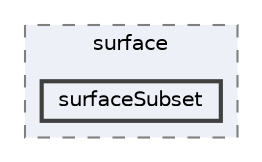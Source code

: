 digraph "applications/utilities/surface/surfaceSubset"
{
 // LATEX_PDF_SIZE
  bgcolor="transparent";
  edge [fontname=Helvetica,fontsize=10,labelfontname=Helvetica,labelfontsize=10];
  node [fontname=Helvetica,fontsize=10,shape=box,height=0.2,width=0.4];
  compound=true
  subgraph clusterdir_f17de662d5fa06afbf0442aecb6ca0a0 {
    graph [ bgcolor="#edf0f7", pencolor="grey50", label="surface", fontname=Helvetica,fontsize=10 style="filled,dashed", URL="dir_f17de662d5fa06afbf0442aecb6ca0a0.html",tooltip=""]
  dir_f10a7b24f35920c617deb273d1a3dd3a [label="surfaceSubset", fillcolor="#edf0f7", color="grey25", style="filled,bold", URL="dir_f10a7b24f35920c617deb273d1a3dd3a.html",tooltip=""];
  }
}
